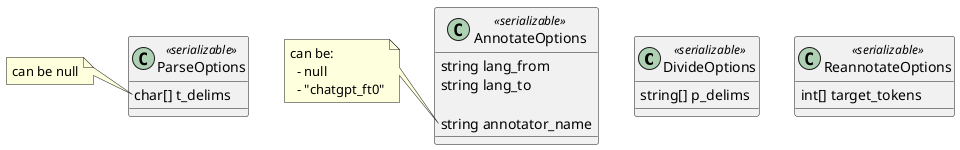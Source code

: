 @startuml

class DivideOptions <<serializable>> {
	string[] p_delims
}

class ParseOptions <<serializable>> {
	char[] t_delims
}
note left of ParseOptions::t_delims
	can be null
end note

class AnnotateOptions <<serializable>> {
	string lang_from
	string lang_to

	string annotator_name
}
note left of AnnotateOptions::annotator_name
	can be:
	  - null
	  - "chatgpt_ft0"
end note

class ReannotateOptions <<serializable>> {
	int[] target_tokens
}
@enduml